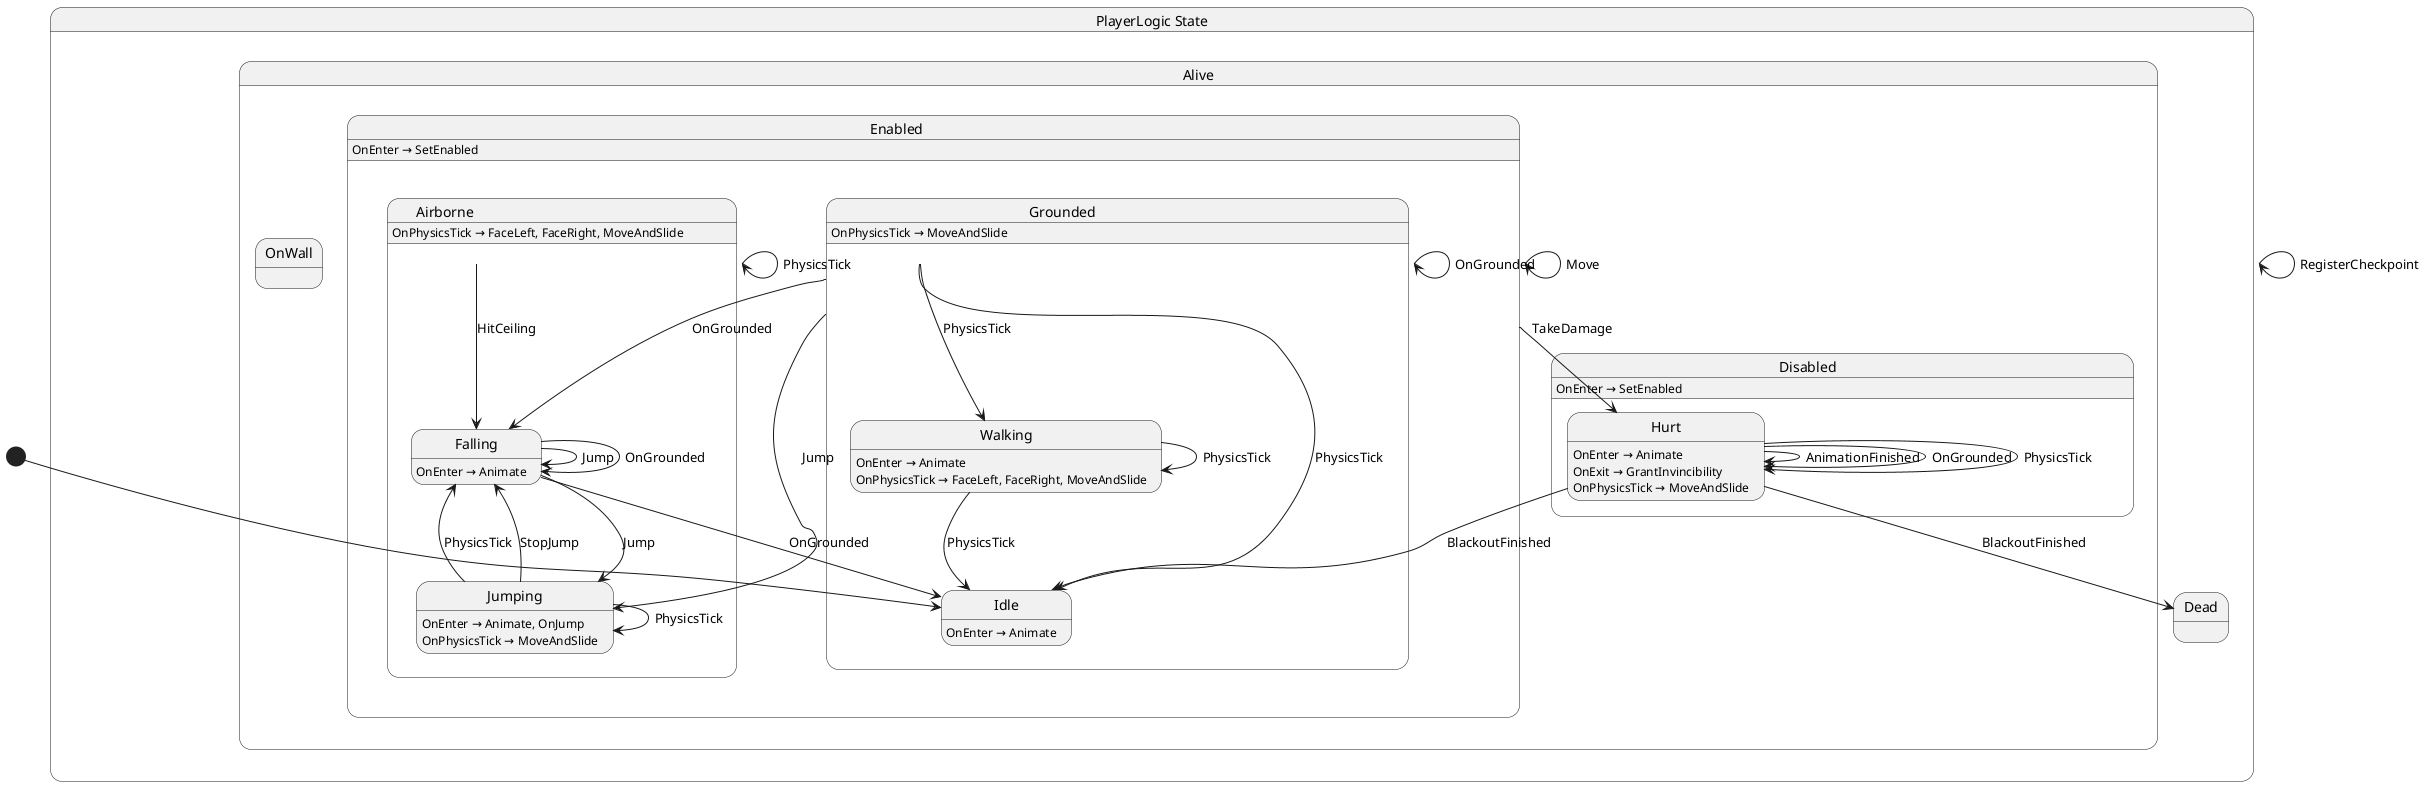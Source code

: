 @startuml PlayerLogic
state "PlayerLogic State" as Yolk_Logic_Player_PlayerLogic_State {
  state "Alive" as Yolk_Logic_Player_PlayerLogic_State_Alive {
    state "Enabled" as Yolk_Logic_Player_PlayerLogic_State_Alive_Enabled {
      state "Grounded" as Yolk_Logic_Player_PlayerLogic_State_Alive_Enabled_Grounded {
        state "Walking" as Yolk_Logic_Player_PlayerLogic_State_Alive_Enabled_Grounded_Walking
        state "Idle" as Yolk_Logic_Player_PlayerLogic_State_Alive_Enabled_Grounded_Idle
      }
      state "Airborne" as Yolk_Logic_Player_PlayerLogic_State_Alive_Enabled_Airborne {
        state "Falling" as Yolk_Logic_Player_PlayerLogic_State_Alive_Enabled_Airborne_Falling
        state "Jumping" as Yolk_Logic_Player_PlayerLogic_State_Alive_Enabled_Airborne_Jumping
      }
    }
    state "OnWall" as Yolk_Logic_Player_PlayerLogic_State_Alive_Enabled_OnWall
    state "Disabled" as Yolk_Logic_Player_PlayerLogic_State_Alive_Disabled {
      state "Hurt" as Yolk_Logic_Player_PlayerLogic_State_Alive_Disabled_Hurt
    }
  }
  state "Dead" as Yolk_Logic_Player_PlayerLogic_State_Dead
}

Yolk_Logic_Player_PlayerLogic_State --> Yolk_Logic_Player_PlayerLogic_State : RegisterCheckpoint
Yolk_Logic_Player_PlayerLogic_State_Alive_Disabled_Hurt --> Yolk_Logic_Player_PlayerLogic_State_Alive_Disabled_Hurt : AnimationFinished
Yolk_Logic_Player_PlayerLogic_State_Alive_Disabled_Hurt --> Yolk_Logic_Player_PlayerLogic_State_Alive_Disabled_Hurt : OnGrounded
Yolk_Logic_Player_PlayerLogic_State_Alive_Disabled_Hurt --> Yolk_Logic_Player_PlayerLogic_State_Alive_Disabled_Hurt : PhysicsTick
Yolk_Logic_Player_PlayerLogic_State_Alive_Disabled_Hurt --> Yolk_Logic_Player_PlayerLogic_State_Alive_Enabled_Grounded_Idle : BlackoutFinished
Yolk_Logic_Player_PlayerLogic_State_Alive_Disabled_Hurt --> Yolk_Logic_Player_PlayerLogic_State_Dead : BlackoutFinished
Yolk_Logic_Player_PlayerLogic_State_Alive_Enabled --> Yolk_Logic_Player_PlayerLogic_State_Alive_Disabled_Hurt : TakeDamage
Yolk_Logic_Player_PlayerLogic_State_Alive_Enabled --> Yolk_Logic_Player_PlayerLogic_State_Alive_Enabled : Move
Yolk_Logic_Player_PlayerLogic_State_Alive_Enabled_Airborne --> Yolk_Logic_Player_PlayerLogic_State_Alive_Enabled_Airborne : PhysicsTick
Yolk_Logic_Player_PlayerLogic_State_Alive_Enabled_Airborne --> Yolk_Logic_Player_PlayerLogic_State_Alive_Enabled_Airborne_Falling : HitCeiling
Yolk_Logic_Player_PlayerLogic_State_Alive_Enabled_Airborne_Falling --> Yolk_Logic_Player_PlayerLogic_State_Alive_Enabled_Airborne_Falling : Jump
Yolk_Logic_Player_PlayerLogic_State_Alive_Enabled_Airborne_Falling --> Yolk_Logic_Player_PlayerLogic_State_Alive_Enabled_Airborne_Falling : OnGrounded
Yolk_Logic_Player_PlayerLogic_State_Alive_Enabled_Airborne_Falling --> Yolk_Logic_Player_PlayerLogic_State_Alive_Enabled_Airborne_Jumping : Jump
Yolk_Logic_Player_PlayerLogic_State_Alive_Enabled_Airborne_Falling --> Yolk_Logic_Player_PlayerLogic_State_Alive_Enabled_Grounded_Idle : OnGrounded
Yolk_Logic_Player_PlayerLogic_State_Alive_Enabled_Airborne_Jumping --> Yolk_Logic_Player_PlayerLogic_State_Alive_Enabled_Airborne_Falling : PhysicsTick
Yolk_Logic_Player_PlayerLogic_State_Alive_Enabled_Airborne_Jumping --> Yolk_Logic_Player_PlayerLogic_State_Alive_Enabled_Airborne_Falling : StopJump
Yolk_Logic_Player_PlayerLogic_State_Alive_Enabled_Airborne_Jumping --> Yolk_Logic_Player_PlayerLogic_State_Alive_Enabled_Airborne_Jumping : PhysicsTick
Yolk_Logic_Player_PlayerLogic_State_Alive_Enabled_Grounded --> Yolk_Logic_Player_PlayerLogic_State_Alive_Enabled_Airborne_Falling : OnGrounded
Yolk_Logic_Player_PlayerLogic_State_Alive_Enabled_Grounded --> Yolk_Logic_Player_PlayerLogic_State_Alive_Enabled_Airborne_Jumping : Jump
Yolk_Logic_Player_PlayerLogic_State_Alive_Enabled_Grounded --> Yolk_Logic_Player_PlayerLogic_State_Alive_Enabled_Grounded : OnGrounded
Yolk_Logic_Player_PlayerLogic_State_Alive_Enabled_Grounded --> Yolk_Logic_Player_PlayerLogic_State_Alive_Enabled_Grounded_Idle : PhysicsTick
Yolk_Logic_Player_PlayerLogic_State_Alive_Enabled_Grounded --> Yolk_Logic_Player_PlayerLogic_State_Alive_Enabled_Grounded_Walking : PhysicsTick
Yolk_Logic_Player_PlayerLogic_State_Alive_Enabled_Grounded_Walking --> Yolk_Logic_Player_PlayerLogic_State_Alive_Enabled_Grounded_Idle : PhysicsTick
Yolk_Logic_Player_PlayerLogic_State_Alive_Enabled_Grounded_Walking --> Yolk_Logic_Player_PlayerLogic_State_Alive_Enabled_Grounded_Walking : PhysicsTick

Yolk_Logic_Player_PlayerLogic_State_Alive_Disabled : OnEnter → SetEnabled
Yolk_Logic_Player_PlayerLogic_State_Alive_Disabled_Hurt : OnEnter → Animate
Yolk_Logic_Player_PlayerLogic_State_Alive_Disabled_Hurt : OnExit → GrantInvincibility
Yolk_Logic_Player_PlayerLogic_State_Alive_Disabled_Hurt : OnPhysicsTick → MoveAndSlide
Yolk_Logic_Player_PlayerLogic_State_Alive_Enabled : OnEnter → SetEnabled
Yolk_Logic_Player_PlayerLogic_State_Alive_Enabled_Airborne : OnPhysicsTick → FaceLeft, FaceRight, MoveAndSlide
Yolk_Logic_Player_PlayerLogic_State_Alive_Enabled_Airborne_Falling : OnEnter → Animate
Yolk_Logic_Player_PlayerLogic_State_Alive_Enabled_Airborne_Jumping : OnEnter → Animate, OnJump
Yolk_Logic_Player_PlayerLogic_State_Alive_Enabled_Airborne_Jumping : OnPhysicsTick → MoveAndSlide
Yolk_Logic_Player_PlayerLogic_State_Alive_Enabled_Grounded : OnPhysicsTick → MoveAndSlide
Yolk_Logic_Player_PlayerLogic_State_Alive_Enabled_Grounded_Idle : OnEnter → Animate
Yolk_Logic_Player_PlayerLogic_State_Alive_Enabled_Grounded_Walking : OnEnter → Animate
Yolk_Logic_Player_PlayerLogic_State_Alive_Enabled_Grounded_Walking : OnPhysicsTick → FaceLeft, FaceRight, MoveAndSlide

[*] --> Yolk_Logic_Player_PlayerLogic_State_Alive_Enabled_Grounded_Idle
@enduml